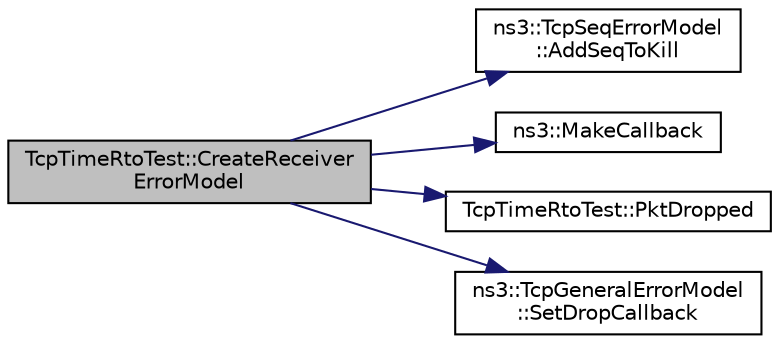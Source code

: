 digraph "TcpTimeRtoTest::CreateReceiverErrorModel"
{
 // LATEX_PDF_SIZE
  edge [fontname="Helvetica",fontsize="10",labelfontname="Helvetica",labelfontsize="10"];
  node [fontname="Helvetica",fontsize="10",shape=record];
  rankdir="LR";
  Node1 [label="TcpTimeRtoTest::CreateReceiver\lErrorModel",height=0.2,width=0.4,color="black", fillcolor="grey75", style="filled", fontcolor="black",tooltip="Create and return the error model to install in the receiver node."];
  Node1 -> Node2 [color="midnightblue",fontsize="10",style="solid",fontname="Helvetica"];
  Node2 [label="ns3::TcpSeqErrorModel\l::AddSeqToKill",height=0.2,width=0.4,color="black", fillcolor="white", style="filled",URL="$classns3_1_1_tcp_seq_error_model.html#a5c414ce6277ae9ff84decb83a0847386",tooltip="Add the sequence number to the list of segments to be killed."];
  Node1 -> Node3 [color="midnightblue",fontsize="10",style="solid",fontname="Helvetica"];
  Node3 [label="ns3::MakeCallback",height=0.2,width=0.4,color="black", fillcolor="white", style="filled",URL="$namespacens3.html#af1dde3c04374147fca0cfe3b0766d664",tooltip="Build Callbacks for class method members which take varying numbers of arguments and potentially retu..."];
  Node1 -> Node4 [color="midnightblue",fontsize="10",style="solid",fontname="Helvetica"];
  Node4 [label="TcpTimeRtoTest::PktDropped",height=0.2,width=0.4,color="black", fillcolor="white", style="filled",URL="$class_tcp_time_rto_test.html#a38be3854a77fe9188a792cd1172ba88c",tooltip="Called when a packet has been dropped."];
  Node1 -> Node5 [color="midnightblue",fontsize="10",style="solid",fontname="Helvetica"];
  Node5 [label="ns3::TcpGeneralErrorModel\l::SetDropCallback",height=0.2,width=0.4,color="black", fillcolor="white", style="filled",URL="$classns3_1_1_tcp_general_error_model.html#a812f8d0b0eaf4508efd44be00028673f",tooltip="Set the drop callback."];
}
